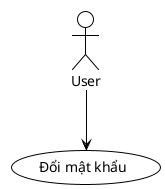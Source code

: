 @startuml UC006-Doi-Mat-Khau
!theme plain

actor User
usecase "Đổi mật khẩu" as UC006

User --> UC006

@enduml

